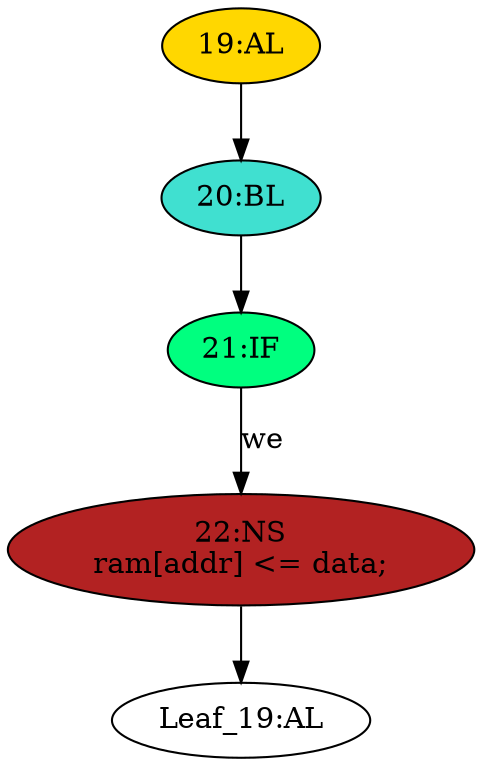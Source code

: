 strict digraph "" {
	node [label="\N"];
	"22:NS"	[ast="<pyverilog.vparser.ast.NonblockingSubstitution object at 0x7f271baf0350>",
		fillcolor=firebrick,
		label="22:NS
ram[addr] <= data;",
		statements="[<pyverilog.vparser.ast.NonblockingSubstitution object at 0x7f271baf0350>]",
		style=filled,
		typ=NonblockingSubstitution];
	"Leaf_19:AL"	[def_var="['ram']",
		label="Leaf_19:AL"];
	"22:NS" -> "Leaf_19:AL"	[cond="[]",
		lineno=None];
	"20:BL"	[ast="<pyverilog.vparser.ast.Block object at 0x7f271baf0910>",
		fillcolor=turquoise,
		label="20:BL",
		statements="[]",
		style=filled,
		typ=Block];
	"21:IF"	[ast="<pyverilog.vparser.ast.IfStatement object at 0x7f271baf0710>",
		fillcolor=springgreen,
		label="21:IF",
		statements="[]",
		style=filled,
		typ=IfStatement];
	"20:BL" -> "21:IF"	[cond="[]",
		lineno=None];
	"19:AL"	[ast="<pyverilog.vparser.ast.Always object at 0x7f271baf0810>",
		clk_sens=True,
		fillcolor=gold,
		label="19:AL",
		sens="['clk']",
		statements="[]",
		style=filled,
		typ=Always,
		use_var="['we', 'data']"];
	"19:AL" -> "20:BL"	[cond="[]",
		lineno=None];
	"21:IF" -> "22:NS"	[cond="['we']",
		label=we,
		lineno=21];
}
